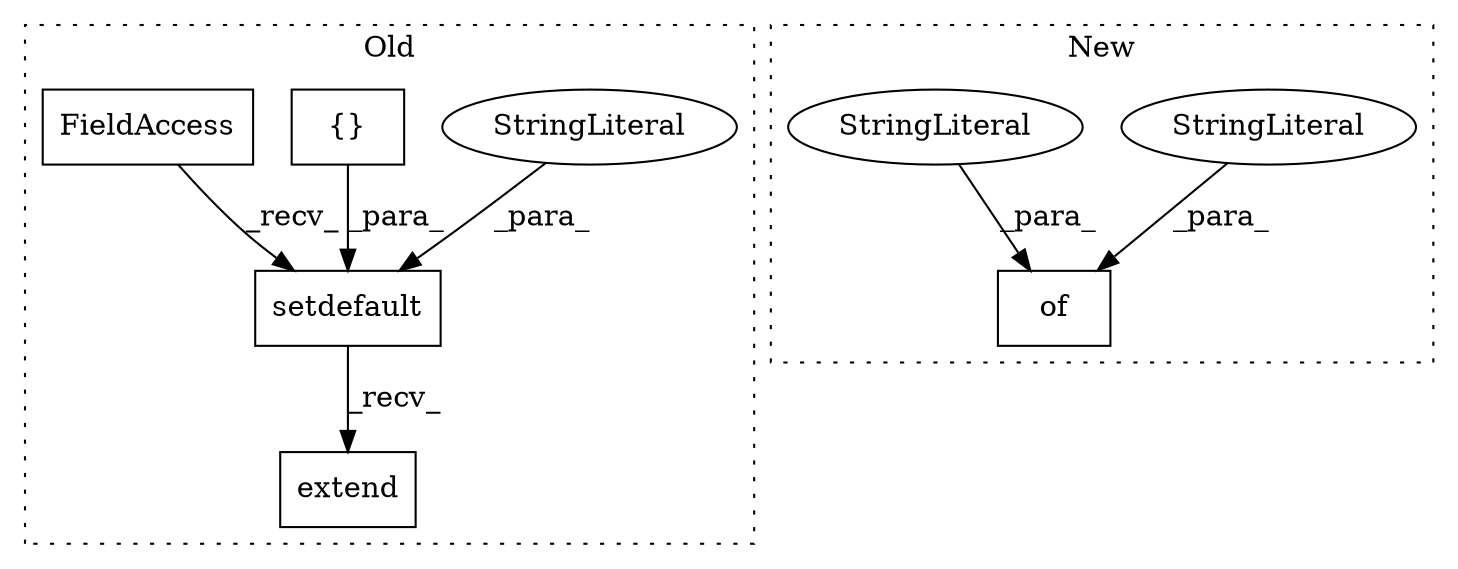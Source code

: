 digraph G {
subgraph cluster0 {
1 [label="setdefault" a="32" s="4723,4758" l="11,1" shape="box"];
3 [label="StringLiteral" a="45" s="4734" l="12" shape="ellipse"];
5 [label="{}" a="4" s="4756" l="2" shape="box"];
6 [label="extend" a="32" s="4760,4777" l="7,1" shape="box"];
7 [label="FieldAccess" a="22" s="4713" l="9" shape="box"];
label = "Old";
style="dotted";
}
subgraph cluster1 {
2 [label="of" a="32" s="4741,4796" l="3,1" shape="box"];
4 [label="StringLiteral" a="45" s="4744" l="12" shape="ellipse"];
8 [label="StringLiteral" a="45" s="4773" l="12" shape="ellipse"];
label = "New";
style="dotted";
}
1 -> 6 [label="_recv_"];
3 -> 1 [label="_para_"];
4 -> 2 [label="_para_"];
5 -> 1 [label="_para_"];
7 -> 1 [label="_recv_"];
8 -> 2 [label="_para_"];
}